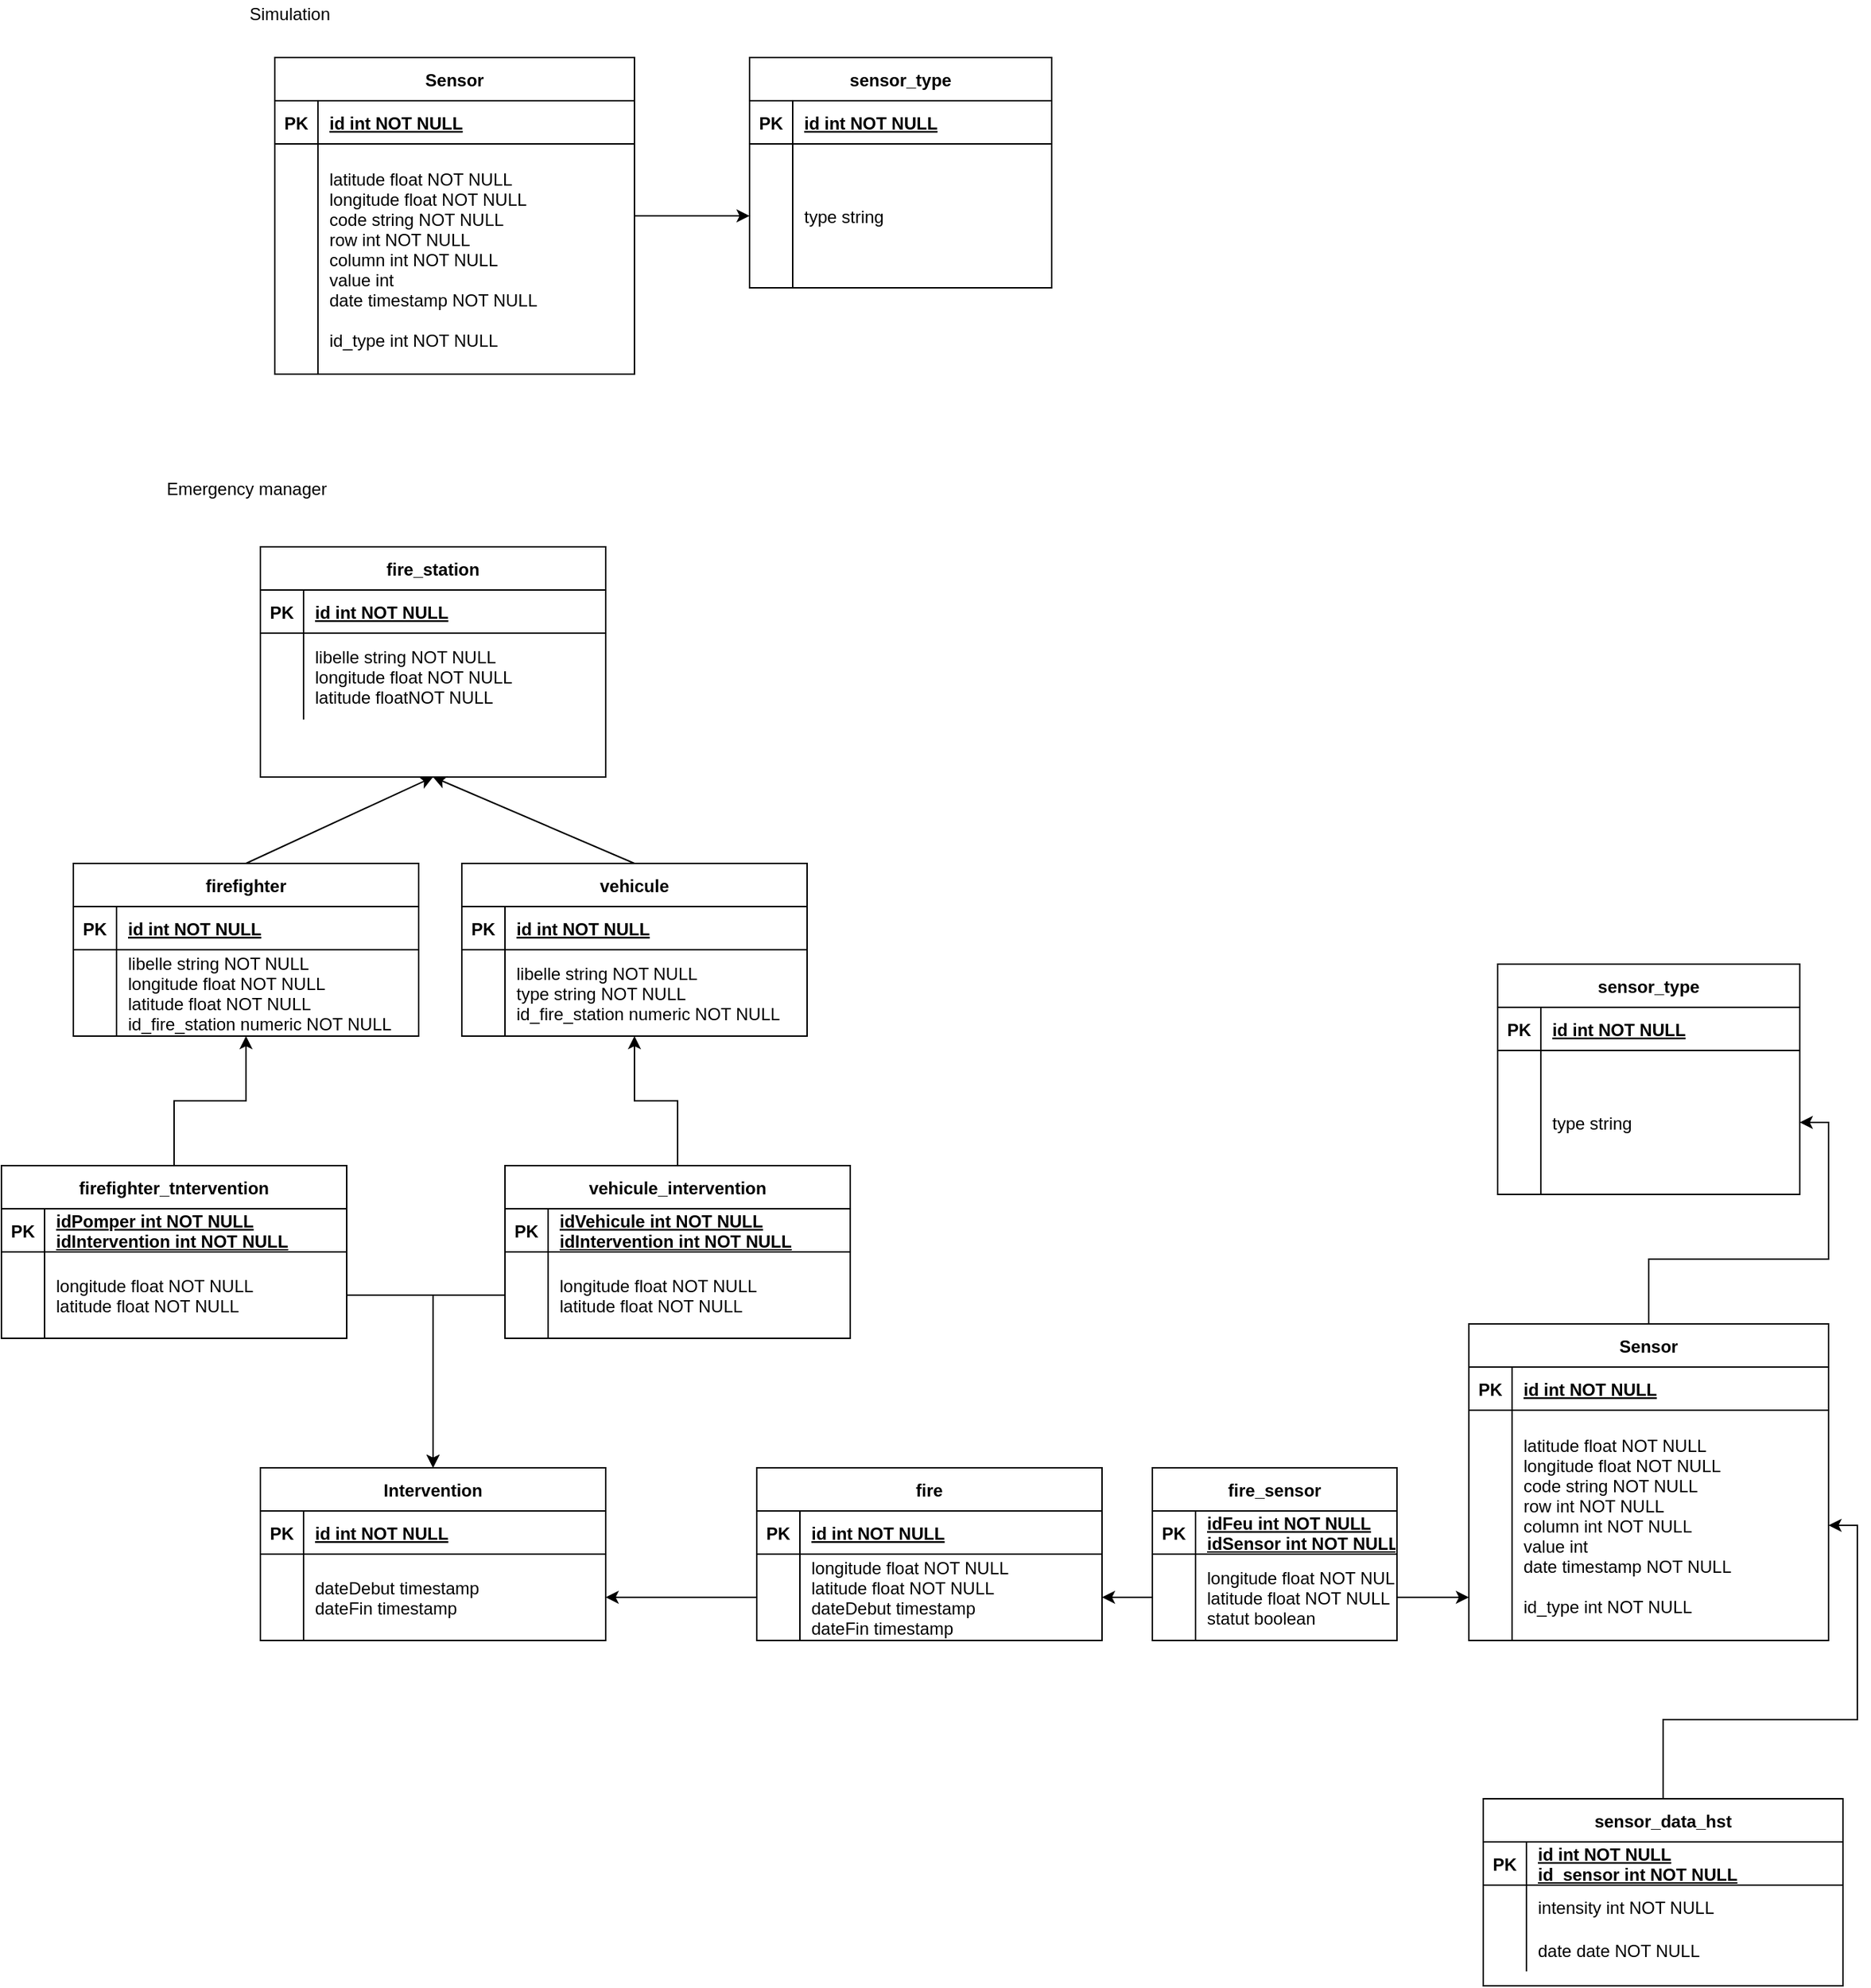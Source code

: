 <mxfile version="15.9.4" type="device"><diagram id="R2lEEEUBdFMjLlhIrx00" name="Page-1"><mxGraphModel dx="2330" dy="576" grid="1" gridSize="10" guides="1" tooltips="1" connect="1" arrows="1" fold="1" page="1" pageScale="1" pageWidth="850" pageHeight="1100" math="0" shadow="0" extFonts="Permanent Marker^https://fonts.googleapis.com/css?family=Permanent+Marker"><root><mxCell id="0"/><mxCell id="1" parent="0"/><mxCell id="9ubYhT2AHR28dcxrTsaP-27" style="edgeStyle=orthogonalEdgeStyle;rounded=0;orthogonalLoop=1;jettySize=auto;html=1;" edge="1" parent="1" source="C-vyLk0tnHw3VtMMgP7b-13" target="9ubYhT2AHR28dcxrTsaP-24"><mxGeometry relative="1" as="geometry"/></mxCell><mxCell id="C-vyLk0tnHw3VtMMgP7b-13" value="sensor_data_hst" style="shape=table;startSize=30;container=1;collapsible=1;childLayout=tableLayout;fixedRows=1;rowLines=0;fontStyle=1;align=center;resizeLast=1;" parent="1" vertex="1"><mxGeometry x="960" y="1320" width="250" height="130" as="geometry"/></mxCell><mxCell id="C-vyLk0tnHw3VtMMgP7b-14" value="" style="shape=partialRectangle;collapsible=0;dropTarget=0;pointerEvents=0;fillColor=none;points=[[0,0.5],[1,0.5]];portConstraint=eastwest;top=0;left=0;right=0;bottom=1;" parent="C-vyLk0tnHw3VtMMgP7b-13" vertex="1"><mxGeometry y="30" width="250" height="30" as="geometry"/></mxCell><mxCell id="C-vyLk0tnHw3VtMMgP7b-15" value="PK" style="shape=partialRectangle;overflow=hidden;connectable=0;fillColor=none;top=0;left=0;bottom=0;right=0;fontStyle=1;" parent="C-vyLk0tnHw3VtMMgP7b-14" vertex="1"><mxGeometry width="30" height="30" as="geometry"><mxRectangle width="30" height="30" as="alternateBounds"/></mxGeometry></mxCell><mxCell id="C-vyLk0tnHw3VtMMgP7b-16" value="id int NOT NULL&#10;id_sensor int NOT NULL" style="shape=partialRectangle;overflow=hidden;connectable=0;fillColor=none;top=0;left=0;bottom=0;right=0;align=left;spacingLeft=6;fontStyle=5;" parent="C-vyLk0tnHw3VtMMgP7b-14" vertex="1"><mxGeometry x="30" width="220" height="30" as="geometry"><mxRectangle width="220" height="30" as="alternateBounds"/></mxGeometry></mxCell><mxCell id="C-vyLk0tnHw3VtMMgP7b-17" value="" style="shape=partialRectangle;collapsible=0;dropTarget=0;pointerEvents=0;fillColor=none;points=[[0,0.5],[1,0.5]];portConstraint=eastwest;top=0;left=0;right=0;bottom=0;" parent="C-vyLk0tnHw3VtMMgP7b-13" vertex="1"><mxGeometry y="60" width="250" height="30" as="geometry"/></mxCell><mxCell id="C-vyLk0tnHw3VtMMgP7b-18" value="" style="shape=partialRectangle;overflow=hidden;connectable=0;fillColor=none;top=0;left=0;bottom=0;right=0;" parent="C-vyLk0tnHw3VtMMgP7b-17" vertex="1"><mxGeometry width="30" height="30" as="geometry"><mxRectangle width="30" height="30" as="alternateBounds"/></mxGeometry></mxCell><mxCell id="C-vyLk0tnHw3VtMMgP7b-19" value="intensity int NOT NULL" style="shape=partialRectangle;overflow=hidden;connectable=0;fillColor=none;top=0;left=0;bottom=0;right=0;align=left;spacingLeft=6;" parent="C-vyLk0tnHw3VtMMgP7b-17" vertex="1"><mxGeometry x="30" width="220" height="30" as="geometry"><mxRectangle width="220" height="30" as="alternateBounds"/></mxGeometry></mxCell><mxCell id="C-vyLk0tnHw3VtMMgP7b-20" value="" style="shape=partialRectangle;collapsible=0;dropTarget=0;pointerEvents=0;fillColor=none;points=[[0,0.5],[1,0.5]];portConstraint=eastwest;top=0;left=0;right=0;bottom=0;" parent="C-vyLk0tnHw3VtMMgP7b-13" vertex="1"><mxGeometry y="90" width="250" height="30" as="geometry"/></mxCell><mxCell id="C-vyLk0tnHw3VtMMgP7b-21" value="" style="shape=partialRectangle;overflow=hidden;connectable=0;fillColor=none;top=0;left=0;bottom=0;right=0;" parent="C-vyLk0tnHw3VtMMgP7b-20" vertex="1"><mxGeometry width="30" height="30" as="geometry"><mxRectangle width="30" height="30" as="alternateBounds"/></mxGeometry></mxCell><mxCell id="C-vyLk0tnHw3VtMMgP7b-22" value="date date NOT NULL" style="shape=partialRectangle;overflow=hidden;connectable=0;fillColor=none;top=0;left=0;bottom=0;right=0;align=left;spacingLeft=6;" parent="C-vyLk0tnHw3VtMMgP7b-20" vertex="1"><mxGeometry x="30" width="220" height="30" as="geometry"><mxRectangle width="220" height="30" as="alternateBounds"/></mxGeometry></mxCell><mxCell id="9ubYhT2AHR28dcxrTsaP-19" style="edgeStyle=orthogonalEdgeStyle;rounded=0;orthogonalLoop=1;jettySize=auto;html=1;" edge="1" parent="1" source="C-vyLk0tnHw3VtMMgP7b-23" target="9ubYhT2AHR28dcxrTsaP-13"><mxGeometry relative="1" as="geometry"/></mxCell><mxCell id="C-vyLk0tnHw3VtMMgP7b-23" value="Sensor" style="shape=table;startSize=30;container=1;collapsible=1;childLayout=tableLayout;fixedRows=1;rowLines=0;fontStyle=1;align=center;resizeLast=1;" parent="1" vertex="1"><mxGeometry x="120" y="110" width="250" height="220" as="geometry"/></mxCell><mxCell id="C-vyLk0tnHw3VtMMgP7b-24" value="" style="shape=partialRectangle;collapsible=0;dropTarget=0;pointerEvents=0;fillColor=none;points=[[0,0.5],[1,0.5]];portConstraint=eastwest;top=0;left=0;right=0;bottom=1;" parent="C-vyLk0tnHw3VtMMgP7b-23" vertex="1"><mxGeometry y="30" width="250" height="30" as="geometry"/></mxCell><mxCell id="C-vyLk0tnHw3VtMMgP7b-25" value="PK" style="shape=partialRectangle;overflow=hidden;connectable=0;fillColor=none;top=0;left=0;bottom=0;right=0;fontStyle=1;" parent="C-vyLk0tnHw3VtMMgP7b-24" vertex="1"><mxGeometry width="30" height="30" as="geometry"><mxRectangle width="30" height="30" as="alternateBounds"/></mxGeometry></mxCell><mxCell id="C-vyLk0tnHw3VtMMgP7b-26" value="id int NOT NULL " style="shape=partialRectangle;overflow=hidden;connectable=0;fillColor=none;top=0;left=0;bottom=0;right=0;align=left;spacingLeft=6;fontStyle=5;" parent="C-vyLk0tnHw3VtMMgP7b-24" vertex="1"><mxGeometry x="30" width="220" height="30" as="geometry"><mxRectangle width="220" height="30" as="alternateBounds"/></mxGeometry></mxCell><mxCell id="C-vyLk0tnHw3VtMMgP7b-27" value="" style="shape=partialRectangle;collapsible=0;dropTarget=0;pointerEvents=0;fillColor=none;points=[[0,0.5],[1,0.5]];portConstraint=eastwest;top=0;left=0;right=0;bottom=0;" parent="C-vyLk0tnHw3VtMMgP7b-23" vertex="1"><mxGeometry y="60" width="250" height="160" as="geometry"/></mxCell><mxCell id="C-vyLk0tnHw3VtMMgP7b-28" value="" style="shape=partialRectangle;overflow=hidden;connectable=0;fillColor=none;top=0;left=0;bottom=0;right=0;" parent="C-vyLk0tnHw3VtMMgP7b-27" vertex="1"><mxGeometry width="30" height="160" as="geometry"><mxRectangle width="30" height="160" as="alternateBounds"/></mxGeometry></mxCell><mxCell id="C-vyLk0tnHw3VtMMgP7b-29" value="latitude float NOT NULL&#10;longitude float NOT NULL&#10;code string NOT NULL&#10;row int NOT NULL&#10;column int NOT NULL&#10;value int&#10;date timestamp NOT NULL&#10;&#10;id_type int NOT NULL" style="shape=partialRectangle;overflow=hidden;connectable=0;fillColor=none;top=0;left=0;bottom=0;right=0;align=left;spacingLeft=6;" parent="C-vyLk0tnHw3VtMMgP7b-27" vertex="1"><mxGeometry x="30" width="220" height="160" as="geometry"><mxRectangle width="220" height="160" as="alternateBounds"/></mxGeometry></mxCell><mxCell id="sUHnX9PdrkpxbrEFwWjk-1" value="fire_station" style="shape=table;startSize=30;container=1;collapsible=1;childLayout=tableLayout;fixedRows=1;rowLines=0;fontStyle=1;align=center;resizeLast=1;" parent="1" vertex="1"><mxGeometry x="110" y="450" width="240" height="160" as="geometry"/></mxCell><mxCell id="sUHnX9PdrkpxbrEFwWjk-2" value="" style="shape=partialRectangle;collapsible=0;dropTarget=0;pointerEvents=0;fillColor=none;points=[[0,0.5],[1,0.5]];portConstraint=eastwest;top=0;left=0;right=0;bottom=1;" parent="sUHnX9PdrkpxbrEFwWjk-1" vertex="1"><mxGeometry y="30" width="240" height="30" as="geometry"/></mxCell><mxCell id="sUHnX9PdrkpxbrEFwWjk-3" value="PK" style="shape=partialRectangle;overflow=hidden;connectable=0;fillColor=none;top=0;left=0;bottom=0;right=0;fontStyle=1;" parent="sUHnX9PdrkpxbrEFwWjk-2" vertex="1"><mxGeometry width="30" height="30" as="geometry"><mxRectangle width="30" height="30" as="alternateBounds"/></mxGeometry></mxCell><mxCell id="sUHnX9PdrkpxbrEFwWjk-4" value="id int NOT NULL " style="shape=partialRectangle;overflow=hidden;connectable=0;fillColor=none;top=0;left=0;bottom=0;right=0;align=left;spacingLeft=6;fontStyle=5;" parent="sUHnX9PdrkpxbrEFwWjk-2" vertex="1"><mxGeometry x="30" width="210" height="30" as="geometry"><mxRectangle width="210" height="30" as="alternateBounds"/></mxGeometry></mxCell><mxCell id="sUHnX9PdrkpxbrEFwWjk-5" value="" style="shape=partialRectangle;collapsible=0;dropTarget=0;pointerEvents=0;fillColor=none;points=[[0,0.5],[1,0.5]];portConstraint=eastwest;top=0;left=0;right=0;bottom=0;" parent="sUHnX9PdrkpxbrEFwWjk-1" vertex="1"><mxGeometry y="60" width="240" height="60" as="geometry"/></mxCell><mxCell id="sUHnX9PdrkpxbrEFwWjk-6" value="" style="shape=partialRectangle;overflow=hidden;connectable=0;fillColor=none;top=0;left=0;bottom=0;right=0;" parent="sUHnX9PdrkpxbrEFwWjk-5" vertex="1"><mxGeometry width="30" height="60" as="geometry"><mxRectangle width="30" height="60" as="alternateBounds"/></mxGeometry></mxCell><mxCell id="sUHnX9PdrkpxbrEFwWjk-7" value="libelle string NOT NULL&#10;longitude float NOT NULL&#10;latitude floatNOT NULL" style="shape=partialRectangle;overflow=hidden;connectable=0;fillColor=none;top=0;left=0;bottom=0;right=0;align=left;spacingLeft=6;" parent="sUHnX9PdrkpxbrEFwWjk-5" vertex="1"><mxGeometry x="30" width="210" height="60" as="geometry"><mxRectangle width="210" height="60" as="alternateBounds"/></mxGeometry></mxCell><mxCell id="sUHnX9PdrkpxbrEFwWjk-8" value="firefighter" style="shape=table;startSize=30;container=1;collapsible=1;childLayout=tableLayout;fixedRows=1;rowLines=0;fontStyle=1;align=center;resizeLast=1;" parent="1" vertex="1"><mxGeometry x="-20" y="670" width="240" height="120" as="geometry"/></mxCell><mxCell id="sUHnX9PdrkpxbrEFwWjk-9" value="" style="shape=partialRectangle;collapsible=0;dropTarget=0;pointerEvents=0;fillColor=none;points=[[0,0.5],[1,0.5]];portConstraint=eastwest;top=0;left=0;right=0;bottom=1;" parent="sUHnX9PdrkpxbrEFwWjk-8" vertex="1"><mxGeometry y="30" width="240" height="30" as="geometry"/></mxCell><mxCell id="sUHnX9PdrkpxbrEFwWjk-10" value="PK" style="shape=partialRectangle;overflow=hidden;connectable=0;fillColor=none;top=0;left=0;bottom=0;right=0;fontStyle=1;" parent="sUHnX9PdrkpxbrEFwWjk-9" vertex="1"><mxGeometry width="30" height="30" as="geometry"><mxRectangle width="30" height="30" as="alternateBounds"/></mxGeometry></mxCell><mxCell id="sUHnX9PdrkpxbrEFwWjk-11" value="id int NOT NULL " style="shape=partialRectangle;overflow=hidden;connectable=0;fillColor=none;top=0;left=0;bottom=0;right=0;align=left;spacingLeft=6;fontStyle=5;" parent="sUHnX9PdrkpxbrEFwWjk-9" vertex="1"><mxGeometry x="30" width="210" height="30" as="geometry"><mxRectangle width="210" height="30" as="alternateBounds"/></mxGeometry></mxCell><mxCell id="sUHnX9PdrkpxbrEFwWjk-12" value="" style="shape=partialRectangle;collapsible=0;dropTarget=0;pointerEvents=0;fillColor=none;points=[[0,0.5],[1,0.5]];portConstraint=eastwest;top=0;left=0;right=0;bottom=0;" parent="sUHnX9PdrkpxbrEFwWjk-8" vertex="1"><mxGeometry y="60" width="240" height="60" as="geometry"/></mxCell><mxCell id="sUHnX9PdrkpxbrEFwWjk-13" value="" style="shape=partialRectangle;overflow=hidden;connectable=0;fillColor=none;top=0;left=0;bottom=0;right=0;" parent="sUHnX9PdrkpxbrEFwWjk-12" vertex="1"><mxGeometry width="30" height="60" as="geometry"><mxRectangle width="30" height="60" as="alternateBounds"/></mxGeometry></mxCell><mxCell id="sUHnX9PdrkpxbrEFwWjk-14" value="libelle string NOT NULL&#10;longitude float NOT NULL&#10;latitude float NOT NULL&#10;id_fire_station numeric NOT NULL" style="shape=partialRectangle;overflow=hidden;connectable=0;fillColor=none;top=0;left=0;bottom=0;right=0;align=left;spacingLeft=6;" parent="sUHnX9PdrkpxbrEFwWjk-12" vertex="1"><mxGeometry x="30" width="210" height="60" as="geometry"><mxRectangle width="210" height="60" as="alternateBounds"/></mxGeometry></mxCell><mxCell id="sUHnX9PdrkpxbrEFwWjk-15" value="vehicule" style="shape=table;startSize=30;container=1;collapsible=1;childLayout=tableLayout;fixedRows=1;rowLines=0;fontStyle=1;align=center;resizeLast=1;" parent="1" vertex="1"><mxGeometry x="250" y="670" width="240" height="120" as="geometry"/></mxCell><mxCell id="sUHnX9PdrkpxbrEFwWjk-16" value="" style="shape=partialRectangle;collapsible=0;dropTarget=0;pointerEvents=0;fillColor=none;points=[[0,0.5],[1,0.5]];portConstraint=eastwest;top=0;left=0;right=0;bottom=1;" parent="sUHnX9PdrkpxbrEFwWjk-15" vertex="1"><mxGeometry y="30" width="240" height="30" as="geometry"/></mxCell><mxCell id="sUHnX9PdrkpxbrEFwWjk-17" value="PK" style="shape=partialRectangle;overflow=hidden;connectable=0;fillColor=none;top=0;left=0;bottom=0;right=0;fontStyle=1;" parent="sUHnX9PdrkpxbrEFwWjk-16" vertex="1"><mxGeometry width="30" height="30" as="geometry"><mxRectangle width="30" height="30" as="alternateBounds"/></mxGeometry></mxCell><mxCell id="sUHnX9PdrkpxbrEFwWjk-18" value="id int NOT NULL " style="shape=partialRectangle;overflow=hidden;connectable=0;fillColor=none;top=0;left=0;bottom=0;right=0;align=left;spacingLeft=6;fontStyle=5;" parent="sUHnX9PdrkpxbrEFwWjk-16" vertex="1"><mxGeometry x="30" width="210" height="30" as="geometry"><mxRectangle width="210" height="30" as="alternateBounds"/></mxGeometry></mxCell><mxCell id="sUHnX9PdrkpxbrEFwWjk-19" value="" style="shape=partialRectangle;collapsible=0;dropTarget=0;pointerEvents=0;fillColor=none;points=[[0,0.5],[1,0.5]];portConstraint=eastwest;top=0;left=0;right=0;bottom=0;" parent="sUHnX9PdrkpxbrEFwWjk-15" vertex="1"><mxGeometry y="60" width="240" height="60" as="geometry"/></mxCell><mxCell id="sUHnX9PdrkpxbrEFwWjk-20" value="" style="shape=partialRectangle;overflow=hidden;connectable=0;fillColor=none;top=0;left=0;bottom=0;right=0;" parent="sUHnX9PdrkpxbrEFwWjk-19" vertex="1"><mxGeometry width="30" height="60" as="geometry"><mxRectangle width="30" height="60" as="alternateBounds"/></mxGeometry></mxCell><mxCell id="sUHnX9PdrkpxbrEFwWjk-21" value="libelle string NOT NULL&#10;type string NOT NULL&#10;id_fire_station numeric NOT NULL" style="shape=partialRectangle;overflow=hidden;connectable=0;fillColor=none;top=0;left=0;bottom=0;right=0;align=left;spacingLeft=6;" parent="sUHnX9PdrkpxbrEFwWjk-19" vertex="1"><mxGeometry x="30" width="210" height="60" as="geometry"><mxRectangle width="210" height="60" as="alternateBounds"/></mxGeometry></mxCell><mxCell id="sUHnX9PdrkpxbrEFwWjk-28" value="" style="endArrow=classic;html=1;rounded=0;entryX=0.5;entryY=1;entryDx=0;entryDy=0;exitX=0.5;exitY=0;exitDx=0;exitDy=0;" parent="1" source="sUHnX9PdrkpxbrEFwWjk-15" target="sUHnX9PdrkpxbrEFwWjk-1" edge="1"><mxGeometry width="50" height="50" relative="1" as="geometry"><mxPoint x="220" y="680" as="sourcePoint"/><mxPoint x="270" y="630" as="targetPoint"/></mxGeometry></mxCell><mxCell id="sUHnX9PdrkpxbrEFwWjk-29" value="" style="endArrow=classic;html=1;rounded=0;exitX=0.5;exitY=0;exitDx=0;exitDy=0;" parent="1" source="sUHnX9PdrkpxbrEFwWjk-8" edge="1"><mxGeometry width="50" height="50" relative="1" as="geometry"><mxPoint x="180" y="660" as="sourcePoint"/><mxPoint x="230" y="610" as="targetPoint"/></mxGeometry></mxCell><mxCell id="sUHnX9PdrkpxbrEFwWjk-31" value="Intervention" style="shape=table;startSize=30;container=1;collapsible=1;childLayout=tableLayout;fixedRows=1;rowLines=0;fontStyle=1;align=center;resizeLast=1;" parent="1" vertex="1"><mxGeometry x="110" y="1090" width="240" height="120" as="geometry"/></mxCell><mxCell id="sUHnX9PdrkpxbrEFwWjk-32" value="" style="shape=partialRectangle;collapsible=0;dropTarget=0;pointerEvents=0;fillColor=none;points=[[0,0.5],[1,0.5]];portConstraint=eastwest;top=0;left=0;right=0;bottom=1;" parent="sUHnX9PdrkpxbrEFwWjk-31" vertex="1"><mxGeometry y="30" width="240" height="30" as="geometry"/></mxCell><mxCell id="sUHnX9PdrkpxbrEFwWjk-33" value="PK" style="shape=partialRectangle;overflow=hidden;connectable=0;fillColor=none;top=0;left=0;bottom=0;right=0;fontStyle=1;" parent="sUHnX9PdrkpxbrEFwWjk-32" vertex="1"><mxGeometry width="30" height="30" as="geometry"><mxRectangle width="30" height="30" as="alternateBounds"/></mxGeometry></mxCell><mxCell id="sUHnX9PdrkpxbrEFwWjk-34" value="id int NOT NULL " style="shape=partialRectangle;overflow=hidden;connectable=0;fillColor=none;top=0;left=0;bottom=0;right=0;align=left;spacingLeft=6;fontStyle=5;" parent="sUHnX9PdrkpxbrEFwWjk-32" vertex="1"><mxGeometry x="30" width="210" height="30" as="geometry"><mxRectangle width="210" height="30" as="alternateBounds"/></mxGeometry></mxCell><mxCell id="sUHnX9PdrkpxbrEFwWjk-35" value="" style="shape=partialRectangle;collapsible=0;dropTarget=0;pointerEvents=0;fillColor=none;points=[[0,0.5],[1,0.5]];portConstraint=eastwest;top=0;left=0;right=0;bottom=0;" parent="sUHnX9PdrkpxbrEFwWjk-31" vertex="1"><mxGeometry y="60" width="240" height="60" as="geometry"/></mxCell><mxCell id="sUHnX9PdrkpxbrEFwWjk-36" value="" style="shape=partialRectangle;overflow=hidden;connectable=0;fillColor=none;top=0;left=0;bottom=0;right=0;" parent="sUHnX9PdrkpxbrEFwWjk-35" vertex="1"><mxGeometry width="30" height="60" as="geometry"><mxRectangle width="30" height="60" as="alternateBounds"/></mxGeometry></mxCell><mxCell id="sUHnX9PdrkpxbrEFwWjk-37" value="dateDebut timestamp&#10;dateFin timestamp" style="shape=partialRectangle;overflow=hidden;connectable=0;fillColor=none;top=0;left=0;bottom=0;right=0;align=left;spacingLeft=6;" parent="sUHnX9PdrkpxbrEFwWjk-35" vertex="1"><mxGeometry x="30" width="210" height="60" as="geometry"><mxRectangle width="210" height="60" as="alternateBounds"/></mxGeometry></mxCell><mxCell id="sUHnX9PdrkpxbrEFwWjk-38" value="Simulation" style="text;html=1;align=center;verticalAlign=middle;resizable=0;points=[];autosize=1;strokeColor=none;fillColor=none;" parent="1" vertex="1"><mxGeometry x="95" y="70" width="70" height="20" as="geometry"/></mxCell><mxCell id="sUHnX9PdrkpxbrEFwWjk-39" value="Emergency manager" style="text;html=1;align=center;verticalAlign=middle;resizable=0;points=[];autosize=1;strokeColor=none;fillColor=none;" parent="1" vertex="1"><mxGeometry x="35" y="400" width="130" height="20" as="geometry"/></mxCell><mxCell id="sUHnX9PdrkpxbrEFwWjk-40" value="fire" style="shape=table;startSize=30;container=1;collapsible=1;childLayout=tableLayout;fixedRows=1;rowLines=0;fontStyle=1;align=center;resizeLast=1;" parent="1" vertex="1"><mxGeometry x="455" y="1090" width="240" height="120" as="geometry"/></mxCell><mxCell id="sUHnX9PdrkpxbrEFwWjk-41" value="" style="shape=partialRectangle;collapsible=0;dropTarget=0;pointerEvents=0;fillColor=none;points=[[0,0.5],[1,0.5]];portConstraint=eastwest;top=0;left=0;right=0;bottom=1;" parent="sUHnX9PdrkpxbrEFwWjk-40" vertex="1"><mxGeometry y="30" width="240" height="30" as="geometry"/></mxCell><mxCell id="sUHnX9PdrkpxbrEFwWjk-42" value="PK" style="shape=partialRectangle;overflow=hidden;connectable=0;fillColor=none;top=0;left=0;bottom=0;right=0;fontStyle=1;" parent="sUHnX9PdrkpxbrEFwWjk-41" vertex="1"><mxGeometry width="30" height="30" as="geometry"><mxRectangle width="30" height="30" as="alternateBounds"/></mxGeometry></mxCell><mxCell id="sUHnX9PdrkpxbrEFwWjk-43" value="id int NOT NULL " style="shape=partialRectangle;overflow=hidden;connectable=0;fillColor=none;top=0;left=0;bottom=0;right=0;align=left;spacingLeft=6;fontStyle=5;" parent="sUHnX9PdrkpxbrEFwWjk-41" vertex="1"><mxGeometry x="30" width="210" height="30" as="geometry"><mxRectangle width="210" height="30" as="alternateBounds"/></mxGeometry></mxCell><mxCell id="sUHnX9PdrkpxbrEFwWjk-44" value="" style="shape=partialRectangle;collapsible=0;dropTarget=0;pointerEvents=0;fillColor=none;points=[[0,0.5],[1,0.5]];portConstraint=eastwest;top=0;left=0;right=0;bottom=0;" parent="sUHnX9PdrkpxbrEFwWjk-40" vertex="1"><mxGeometry y="60" width="240" height="60" as="geometry"/></mxCell><mxCell id="sUHnX9PdrkpxbrEFwWjk-45" value="" style="shape=partialRectangle;overflow=hidden;connectable=0;fillColor=none;top=0;left=0;bottom=0;right=0;" parent="sUHnX9PdrkpxbrEFwWjk-44" vertex="1"><mxGeometry width="30" height="60" as="geometry"><mxRectangle width="30" height="60" as="alternateBounds"/></mxGeometry></mxCell><mxCell id="sUHnX9PdrkpxbrEFwWjk-46" value="longitude float NOT NULL&#10;latitude float NOT NULL&#10;dateDebut timestamp&#10;dateFin timestamp" style="shape=partialRectangle;overflow=hidden;connectable=0;fillColor=none;top=0;left=0;bottom=0;right=0;align=left;spacingLeft=6;" parent="sUHnX9PdrkpxbrEFwWjk-44" vertex="1"><mxGeometry x="30" width="210" height="60" as="geometry"><mxRectangle width="210" height="60" as="alternateBounds"/></mxGeometry></mxCell><mxCell id="sUHnX9PdrkpxbrEFwWjk-47" value="" style="endArrow=classic;html=1;rounded=0;entryX=1;entryY=0.5;entryDx=0;entryDy=0;exitX=0;exitY=0.5;exitDx=0;exitDy=0;" parent="1" source="sUHnX9PdrkpxbrEFwWjk-44" target="sUHnX9PdrkpxbrEFwWjk-35" edge="1"><mxGeometry width="50" height="50" relative="1" as="geometry"><mxPoint x="450" y="1000" as="sourcePoint"/><mxPoint x="230" y="975" as="targetPoint"/></mxGeometry></mxCell><mxCell id="sUHnX9PdrkpxbrEFwWjk-70" style="edgeStyle=orthogonalEdgeStyle;rounded=0;orthogonalLoop=1;jettySize=auto;html=1;entryX=0.5;entryY=1;entryDx=0;entryDy=0;" parent="1" source="sUHnX9PdrkpxbrEFwWjk-52" target="sUHnX9PdrkpxbrEFwWjk-8" edge="1"><mxGeometry relative="1" as="geometry"/></mxCell><mxCell id="sUHnX9PdrkpxbrEFwWjk-52" value="firefighter_tntervention" style="shape=table;startSize=30;container=1;collapsible=1;childLayout=tableLayout;fixedRows=1;rowLines=0;fontStyle=1;align=center;resizeLast=1;" parent="1" vertex="1"><mxGeometry x="-70" y="880" width="240" height="120" as="geometry"/></mxCell><mxCell id="sUHnX9PdrkpxbrEFwWjk-53" value="" style="shape=partialRectangle;collapsible=0;dropTarget=0;pointerEvents=0;fillColor=none;points=[[0,0.5],[1,0.5]];portConstraint=eastwest;top=0;left=0;right=0;bottom=1;" parent="sUHnX9PdrkpxbrEFwWjk-52" vertex="1"><mxGeometry y="30" width="240" height="30" as="geometry"/></mxCell><mxCell id="sUHnX9PdrkpxbrEFwWjk-54" value="PK" style="shape=partialRectangle;overflow=hidden;connectable=0;fillColor=none;top=0;left=0;bottom=0;right=0;fontStyle=1;" parent="sUHnX9PdrkpxbrEFwWjk-53" vertex="1"><mxGeometry width="30" height="30" as="geometry"><mxRectangle width="30" height="30" as="alternateBounds"/></mxGeometry></mxCell><mxCell id="sUHnX9PdrkpxbrEFwWjk-55" value="idPomper int NOT NULL &#10;idIntervention int NOT NULL" style="shape=partialRectangle;overflow=hidden;connectable=0;fillColor=none;top=0;left=0;bottom=0;right=0;align=left;spacingLeft=6;fontStyle=5;" parent="sUHnX9PdrkpxbrEFwWjk-53" vertex="1"><mxGeometry x="30" width="210" height="30" as="geometry"><mxRectangle width="210" height="30" as="alternateBounds"/></mxGeometry></mxCell><mxCell id="sUHnX9PdrkpxbrEFwWjk-56" value="" style="shape=partialRectangle;collapsible=0;dropTarget=0;pointerEvents=0;fillColor=none;points=[[0,0.5],[1,0.5]];portConstraint=eastwest;top=0;left=0;right=0;bottom=0;" parent="sUHnX9PdrkpxbrEFwWjk-52" vertex="1"><mxGeometry y="60" width="240" height="60" as="geometry"/></mxCell><mxCell id="sUHnX9PdrkpxbrEFwWjk-57" value="" style="shape=partialRectangle;overflow=hidden;connectable=0;fillColor=none;top=0;left=0;bottom=0;right=0;" parent="sUHnX9PdrkpxbrEFwWjk-56" vertex="1"><mxGeometry width="30" height="60" as="geometry"><mxRectangle width="30" height="60" as="alternateBounds"/></mxGeometry></mxCell><mxCell id="sUHnX9PdrkpxbrEFwWjk-58" value="longitude float NOT NULL&#10;latitude float NOT NULL" style="shape=partialRectangle;overflow=hidden;connectable=0;fillColor=none;top=0;left=0;bottom=0;right=0;align=left;spacingLeft=6;" parent="sUHnX9PdrkpxbrEFwWjk-56" vertex="1"><mxGeometry x="30" width="210" height="60" as="geometry"><mxRectangle width="210" height="60" as="alternateBounds"/></mxGeometry></mxCell><mxCell id="sUHnX9PdrkpxbrEFwWjk-71" style="edgeStyle=orthogonalEdgeStyle;rounded=0;orthogonalLoop=1;jettySize=auto;html=1;entryX=0.5;entryY=1;entryDx=0;entryDy=0;" parent="1" source="sUHnX9PdrkpxbrEFwWjk-59" target="sUHnX9PdrkpxbrEFwWjk-15" edge="1"><mxGeometry relative="1" as="geometry"/></mxCell><mxCell id="sUHnX9PdrkpxbrEFwWjk-59" value="vehicule_intervention" style="shape=table;startSize=30;container=1;collapsible=1;childLayout=tableLayout;fixedRows=1;rowLines=0;fontStyle=1;align=center;resizeLast=1;" parent="1" vertex="1"><mxGeometry x="280" y="880" width="240" height="120" as="geometry"/></mxCell><mxCell id="sUHnX9PdrkpxbrEFwWjk-60" value="" style="shape=partialRectangle;collapsible=0;dropTarget=0;pointerEvents=0;fillColor=none;points=[[0,0.5],[1,0.5]];portConstraint=eastwest;top=0;left=0;right=0;bottom=1;" parent="sUHnX9PdrkpxbrEFwWjk-59" vertex="1"><mxGeometry y="30" width="240" height="30" as="geometry"/></mxCell><mxCell id="sUHnX9PdrkpxbrEFwWjk-61" value="PK" style="shape=partialRectangle;overflow=hidden;connectable=0;fillColor=none;top=0;left=0;bottom=0;right=0;fontStyle=1;" parent="sUHnX9PdrkpxbrEFwWjk-60" vertex="1"><mxGeometry width="30" height="30" as="geometry"><mxRectangle width="30" height="30" as="alternateBounds"/></mxGeometry></mxCell><mxCell id="sUHnX9PdrkpxbrEFwWjk-62" value="idVehicule int NOT NULL &#10;idIntervention int NOT NULL" style="shape=partialRectangle;overflow=hidden;connectable=0;fillColor=none;top=0;left=0;bottom=0;right=0;align=left;spacingLeft=6;fontStyle=5;" parent="sUHnX9PdrkpxbrEFwWjk-60" vertex="1"><mxGeometry x="30" width="210" height="30" as="geometry"><mxRectangle width="210" height="30" as="alternateBounds"/></mxGeometry></mxCell><mxCell id="sUHnX9PdrkpxbrEFwWjk-63" value="" style="shape=partialRectangle;collapsible=0;dropTarget=0;pointerEvents=0;fillColor=none;points=[[0,0.5],[1,0.5]];portConstraint=eastwest;top=0;left=0;right=0;bottom=0;" parent="sUHnX9PdrkpxbrEFwWjk-59" vertex="1"><mxGeometry y="60" width="240" height="60" as="geometry"/></mxCell><mxCell id="sUHnX9PdrkpxbrEFwWjk-64" value="" style="shape=partialRectangle;overflow=hidden;connectable=0;fillColor=none;top=0;left=0;bottom=0;right=0;" parent="sUHnX9PdrkpxbrEFwWjk-63" vertex="1"><mxGeometry width="30" height="60" as="geometry"><mxRectangle width="30" height="60" as="alternateBounds"/></mxGeometry></mxCell><mxCell id="sUHnX9PdrkpxbrEFwWjk-65" value="longitude float NOT NULL&#10;latitude float NOT NULL" style="shape=partialRectangle;overflow=hidden;connectable=0;fillColor=none;top=0;left=0;bottom=0;right=0;align=left;spacingLeft=6;" parent="sUHnX9PdrkpxbrEFwWjk-63" vertex="1"><mxGeometry x="30" width="210" height="60" as="geometry"><mxRectangle width="210" height="60" as="alternateBounds"/></mxGeometry></mxCell><mxCell id="sUHnX9PdrkpxbrEFwWjk-72" style="edgeStyle=orthogonalEdgeStyle;rounded=0;orthogonalLoop=1;jettySize=auto;html=1;entryX=0.5;entryY=0;entryDx=0;entryDy=0;" parent="1" source="sUHnX9PdrkpxbrEFwWjk-56" target="sUHnX9PdrkpxbrEFwWjk-31" edge="1"><mxGeometry relative="1" as="geometry"/></mxCell><mxCell id="sUHnX9PdrkpxbrEFwWjk-73" style="edgeStyle=orthogonalEdgeStyle;rounded=0;orthogonalLoop=1;jettySize=auto;html=1;entryX=0.5;entryY=0;entryDx=0;entryDy=0;" parent="1" source="sUHnX9PdrkpxbrEFwWjk-63" target="sUHnX9PdrkpxbrEFwWjk-31" edge="1"><mxGeometry relative="1" as="geometry"/></mxCell><mxCell id="sUHnX9PdrkpxbrEFwWjk-92" value="fire_sensor" style="shape=table;startSize=30;container=1;collapsible=1;childLayout=tableLayout;fixedRows=1;rowLines=0;fontStyle=1;align=center;resizeLast=1;" parent="1" vertex="1"><mxGeometry x="730" y="1090" width="170" height="120" as="geometry"/></mxCell><mxCell id="sUHnX9PdrkpxbrEFwWjk-93" value="" style="shape=partialRectangle;collapsible=0;dropTarget=0;pointerEvents=0;fillColor=none;points=[[0,0.5],[1,0.5]];portConstraint=eastwest;top=0;left=0;right=0;bottom=1;" parent="sUHnX9PdrkpxbrEFwWjk-92" vertex="1"><mxGeometry y="30" width="170" height="30" as="geometry"/></mxCell><mxCell id="sUHnX9PdrkpxbrEFwWjk-94" value="PK" style="shape=partialRectangle;overflow=hidden;connectable=0;fillColor=none;top=0;left=0;bottom=0;right=0;fontStyle=1;" parent="sUHnX9PdrkpxbrEFwWjk-93" vertex="1"><mxGeometry width="30" height="30" as="geometry"><mxRectangle width="30" height="30" as="alternateBounds"/></mxGeometry></mxCell><mxCell id="sUHnX9PdrkpxbrEFwWjk-95" value="idFeu int NOT NULL &#10;idSensor int NOT NULL" style="shape=partialRectangle;overflow=hidden;connectable=0;fillColor=none;top=0;left=0;bottom=0;right=0;align=left;spacingLeft=6;fontStyle=5;" parent="sUHnX9PdrkpxbrEFwWjk-93" vertex="1"><mxGeometry x="30" width="140" height="30" as="geometry"><mxRectangle width="140" height="30" as="alternateBounds"/></mxGeometry></mxCell><mxCell id="sUHnX9PdrkpxbrEFwWjk-96" value="" style="shape=partialRectangle;collapsible=0;dropTarget=0;pointerEvents=0;fillColor=none;points=[[0,0.5],[1,0.5]];portConstraint=eastwest;top=0;left=0;right=0;bottom=0;" parent="sUHnX9PdrkpxbrEFwWjk-92" vertex="1"><mxGeometry y="60" width="170" height="60" as="geometry"/></mxCell><mxCell id="sUHnX9PdrkpxbrEFwWjk-97" value="" style="shape=partialRectangle;overflow=hidden;connectable=0;fillColor=none;top=0;left=0;bottom=0;right=0;" parent="sUHnX9PdrkpxbrEFwWjk-96" vertex="1"><mxGeometry width="30" height="60" as="geometry"><mxRectangle width="30" height="60" as="alternateBounds"/></mxGeometry></mxCell><mxCell id="sUHnX9PdrkpxbrEFwWjk-98" value="longitude float NOT NULL&#10;latitude float NOT NULL&#10;statut boolean" style="shape=partialRectangle;overflow=hidden;connectable=0;fillColor=none;top=0;left=0;bottom=0;right=0;align=left;spacingLeft=6;" parent="sUHnX9PdrkpxbrEFwWjk-96" vertex="1"><mxGeometry x="30" width="140" height="60" as="geometry"><mxRectangle width="140" height="60" as="alternateBounds"/></mxGeometry></mxCell><mxCell id="sUHnX9PdrkpxbrEFwWjk-100" value="" style="edgeStyle=orthogonalEdgeStyle;rounded=0;orthogonalLoop=1;jettySize=auto;html=1;" parent="1" source="sUHnX9PdrkpxbrEFwWjk-96" target="sUHnX9PdrkpxbrEFwWjk-44" edge="1"><mxGeometry relative="1" as="geometry"/></mxCell><mxCell id="sUHnX9PdrkpxbrEFwWjk-102" value="" style="edgeStyle=orthogonalEdgeStyle;rounded=0;orthogonalLoop=1;jettySize=auto;html=1;" parent="1" source="sUHnX9PdrkpxbrEFwWjk-96" edge="1"><mxGeometry relative="1" as="geometry"><mxPoint x="950" y="1180" as="targetPoint"/></mxGeometry></mxCell><mxCell id="9ubYhT2AHR28dcxrTsaP-9" value="sensor_type" style="shape=table;startSize=30;container=1;collapsible=1;childLayout=tableLayout;fixedRows=1;rowLines=0;fontStyle=1;align=center;resizeLast=1;" vertex="1" parent="1"><mxGeometry x="450" y="110" width="210" height="160" as="geometry"/></mxCell><mxCell id="9ubYhT2AHR28dcxrTsaP-10" value="" style="shape=partialRectangle;collapsible=0;dropTarget=0;pointerEvents=0;fillColor=none;points=[[0,0.5],[1,0.5]];portConstraint=eastwest;top=0;left=0;right=0;bottom=1;" vertex="1" parent="9ubYhT2AHR28dcxrTsaP-9"><mxGeometry y="30" width="210" height="30" as="geometry"/></mxCell><mxCell id="9ubYhT2AHR28dcxrTsaP-11" value="PK" style="shape=partialRectangle;overflow=hidden;connectable=0;fillColor=none;top=0;left=0;bottom=0;right=0;fontStyle=1;" vertex="1" parent="9ubYhT2AHR28dcxrTsaP-10"><mxGeometry width="30" height="30" as="geometry"><mxRectangle width="30" height="30" as="alternateBounds"/></mxGeometry></mxCell><mxCell id="9ubYhT2AHR28dcxrTsaP-12" value="id int NOT NULL " style="shape=partialRectangle;overflow=hidden;connectable=0;fillColor=none;top=0;left=0;bottom=0;right=0;align=left;spacingLeft=6;fontStyle=5;" vertex="1" parent="9ubYhT2AHR28dcxrTsaP-10"><mxGeometry x="30" width="180" height="30" as="geometry"><mxRectangle width="180" height="30" as="alternateBounds"/></mxGeometry></mxCell><mxCell id="9ubYhT2AHR28dcxrTsaP-13" value="" style="shape=partialRectangle;collapsible=0;dropTarget=0;pointerEvents=0;fillColor=none;points=[[0,0.5],[1,0.5]];portConstraint=eastwest;top=0;left=0;right=0;bottom=0;" vertex="1" parent="9ubYhT2AHR28dcxrTsaP-9"><mxGeometry y="60" width="210" height="100" as="geometry"/></mxCell><mxCell id="9ubYhT2AHR28dcxrTsaP-14" value="" style="shape=partialRectangle;overflow=hidden;connectable=0;fillColor=none;top=0;left=0;bottom=0;right=0;" vertex="1" parent="9ubYhT2AHR28dcxrTsaP-13"><mxGeometry width="30" height="100" as="geometry"><mxRectangle width="30" height="100" as="alternateBounds"/></mxGeometry></mxCell><mxCell id="9ubYhT2AHR28dcxrTsaP-15" value="type string" style="shape=partialRectangle;overflow=hidden;connectable=0;fillColor=none;top=0;left=0;bottom=0;right=0;align=left;spacingLeft=6;" vertex="1" parent="9ubYhT2AHR28dcxrTsaP-13"><mxGeometry x="30" width="180" height="100" as="geometry"><mxRectangle width="180" height="100" as="alternateBounds"/></mxGeometry></mxCell><mxCell id="9ubYhT2AHR28dcxrTsaP-35" style="edgeStyle=orthogonalEdgeStyle;rounded=0;orthogonalLoop=1;jettySize=auto;html=1;" edge="1" parent="1" source="9ubYhT2AHR28dcxrTsaP-20" target="9ubYhT2AHR28dcxrTsaP-32"><mxGeometry relative="1" as="geometry"/></mxCell><mxCell id="9ubYhT2AHR28dcxrTsaP-20" value="Sensor" style="shape=table;startSize=30;container=1;collapsible=1;childLayout=tableLayout;fixedRows=1;rowLines=0;fontStyle=1;align=center;resizeLast=1;" vertex="1" parent="1"><mxGeometry x="950" y="990" width="250" height="220" as="geometry"/></mxCell><mxCell id="9ubYhT2AHR28dcxrTsaP-21" value="" style="shape=partialRectangle;collapsible=0;dropTarget=0;pointerEvents=0;fillColor=none;points=[[0,0.5],[1,0.5]];portConstraint=eastwest;top=0;left=0;right=0;bottom=1;" vertex="1" parent="9ubYhT2AHR28dcxrTsaP-20"><mxGeometry y="30" width="250" height="30" as="geometry"/></mxCell><mxCell id="9ubYhT2AHR28dcxrTsaP-22" value="PK" style="shape=partialRectangle;overflow=hidden;connectable=0;fillColor=none;top=0;left=0;bottom=0;right=0;fontStyle=1;" vertex="1" parent="9ubYhT2AHR28dcxrTsaP-21"><mxGeometry width="30" height="30" as="geometry"><mxRectangle width="30" height="30" as="alternateBounds"/></mxGeometry></mxCell><mxCell id="9ubYhT2AHR28dcxrTsaP-23" value="id int NOT NULL " style="shape=partialRectangle;overflow=hidden;connectable=0;fillColor=none;top=0;left=0;bottom=0;right=0;align=left;spacingLeft=6;fontStyle=5;" vertex="1" parent="9ubYhT2AHR28dcxrTsaP-21"><mxGeometry x="30" width="220" height="30" as="geometry"><mxRectangle width="220" height="30" as="alternateBounds"/></mxGeometry></mxCell><mxCell id="9ubYhT2AHR28dcxrTsaP-24" value="" style="shape=partialRectangle;collapsible=0;dropTarget=0;pointerEvents=0;fillColor=none;points=[[0,0.5],[1,0.5]];portConstraint=eastwest;top=0;left=0;right=0;bottom=0;" vertex="1" parent="9ubYhT2AHR28dcxrTsaP-20"><mxGeometry y="60" width="250" height="160" as="geometry"/></mxCell><mxCell id="9ubYhT2AHR28dcxrTsaP-25" value="" style="shape=partialRectangle;overflow=hidden;connectable=0;fillColor=none;top=0;left=0;bottom=0;right=0;" vertex="1" parent="9ubYhT2AHR28dcxrTsaP-24"><mxGeometry width="30" height="160" as="geometry"><mxRectangle width="30" height="160" as="alternateBounds"/></mxGeometry></mxCell><mxCell id="9ubYhT2AHR28dcxrTsaP-26" value="latitude float NOT NULL&#10;longitude float NOT NULL&#10;code string NOT NULL&#10;row int NOT NULL&#10;column int NOT NULL&#10;value int&#10;date timestamp NOT NULL&#10;&#10;id_type int NOT NULL" style="shape=partialRectangle;overflow=hidden;connectable=0;fillColor=none;top=0;left=0;bottom=0;right=0;align=left;spacingLeft=6;" vertex="1" parent="9ubYhT2AHR28dcxrTsaP-24"><mxGeometry x="30" width="220" height="160" as="geometry"><mxRectangle width="220" height="160" as="alternateBounds"/></mxGeometry></mxCell><mxCell id="9ubYhT2AHR28dcxrTsaP-28" value="sensor_type" style="shape=table;startSize=30;container=1;collapsible=1;childLayout=tableLayout;fixedRows=1;rowLines=0;fontStyle=1;align=center;resizeLast=1;" vertex="1" parent="1"><mxGeometry x="970" y="740" width="210" height="160" as="geometry"/></mxCell><mxCell id="9ubYhT2AHR28dcxrTsaP-29" value="" style="shape=partialRectangle;collapsible=0;dropTarget=0;pointerEvents=0;fillColor=none;points=[[0,0.5],[1,0.5]];portConstraint=eastwest;top=0;left=0;right=0;bottom=1;" vertex="1" parent="9ubYhT2AHR28dcxrTsaP-28"><mxGeometry y="30" width="210" height="30" as="geometry"/></mxCell><mxCell id="9ubYhT2AHR28dcxrTsaP-30" value="PK" style="shape=partialRectangle;overflow=hidden;connectable=0;fillColor=none;top=0;left=0;bottom=0;right=0;fontStyle=1;" vertex="1" parent="9ubYhT2AHR28dcxrTsaP-29"><mxGeometry width="30" height="30" as="geometry"><mxRectangle width="30" height="30" as="alternateBounds"/></mxGeometry></mxCell><mxCell id="9ubYhT2AHR28dcxrTsaP-31" value="id int NOT NULL " style="shape=partialRectangle;overflow=hidden;connectable=0;fillColor=none;top=0;left=0;bottom=0;right=0;align=left;spacingLeft=6;fontStyle=5;" vertex="1" parent="9ubYhT2AHR28dcxrTsaP-29"><mxGeometry x="30" width="180" height="30" as="geometry"><mxRectangle width="180" height="30" as="alternateBounds"/></mxGeometry></mxCell><mxCell id="9ubYhT2AHR28dcxrTsaP-32" value="" style="shape=partialRectangle;collapsible=0;dropTarget=0;pointerEvents=0;fillColor=none;points=[[0,0.5],[1,0.5]];portConstraint=eastwest;top=0;left=0;right=0;bottom=0;" vertex="1" parent="9ubYhT2AHR28dcxrTsaP-28"><mxGeometry y="60" width="210" height="100" as="geometry"/></mxCell><mxCell id="9ubYhT2AHR28dcxrTsaP-33" value="" style="shape=partialRectangle;overflow=hidden;connectable=0;fillColor=none;top=0;left=0;bottom=0;right=0;" vertex="1" parent="9ubYhT2AHR28dcxrTsaP-32"><mxGeometry width="30" height="100" as="geometry"><mxRectangle width="30" height="100" as="alternateBounds"/></mxGeometry></mxCell><mxCell id="9ubYhT2AHR28dcxrTsaP-34" value="type string" style="shape=partialRectangle;overflow=hidden;connectable=0;fillColor=none;top=0;left=0;bottom=0;right=0;align=left;spacingLeft=6;" vertex="1" parent="9ubYhT2AHR28dcxrTsaP-32"><mxGeometry x="30" width="180" height="100" as="geometry"><mxRectangle width="180" height="100" as="alternateBounds"/></mxGeometry></mxCell></root></mxGraphModel></diagram></mxfile>